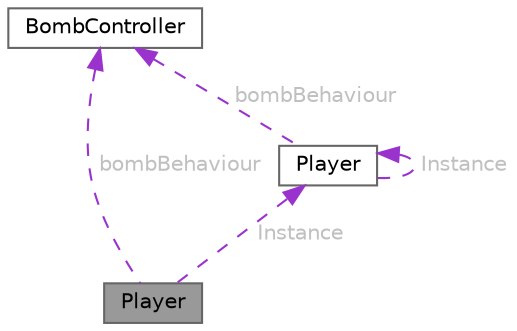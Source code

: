 digraph "Player"
{
 // LATEX_PDF_SIZE
  bgcolor="transparent";
  edge [fontname=Helvetica,fontsize=10,labelfontname=Helvetica,labelfontsize=10];
  node [fontname=Helvetica,fontsize=10,shape=box,height=0.2,width=0.4];
  Node1 [id="Node000001",label="Player",height=0.2,width=0.4,color="gray40", fillcolor="grey60", style="filled", fontcolor="black",tooltip="Controls player's movement and responses to his actions."];
  Node2 -> Node1 [id="edge9_Node000001_Node000002",dir="back",color="darkorchid3",style="dashed",tooltip=" ",label=" Instance",fontcolor="grey" ];
  Node2 [id="Node000002",label="Player",height=0.2,width=0.4,color="gray40", fillcolor="white", style="filled",URL="$class_player_scripts_1_1_player.html",tooltip="Controls player's movement and responses to his actions."];
  Node2 -> Node2 [id="edge10_Node000002_Node000002",dir="back",color="darkorchid3",style="dashed",tooltip=" ",label=" Instance",fontcolor="grey" ];
  Node3 -> Node2 [id="edge11_Node000002_Node000003",dir="back",color="darkorchid3",style="dashed",tooltip=" ",label=" bombBehaviour",fontcolor="grey" ];
  Node3 [id="Node000003",label="BombController",height=0.2,width=0.4,color="gray40", fillcolor="white", style="filled",URL="$class_player_scripts_1_1_bomb_controller.html",tooltip="Defines effects of deploying a bomb by player. The bomb deals gradual damage to all enemies and destr..."];
  Node3 -> Node1 [id="edge12_Node000001_Node000003",dir="back",color="darkorchid3",style="dashed",tooltip=" ",label=" bombBehaviour",fontcolor="grey" ];
}
